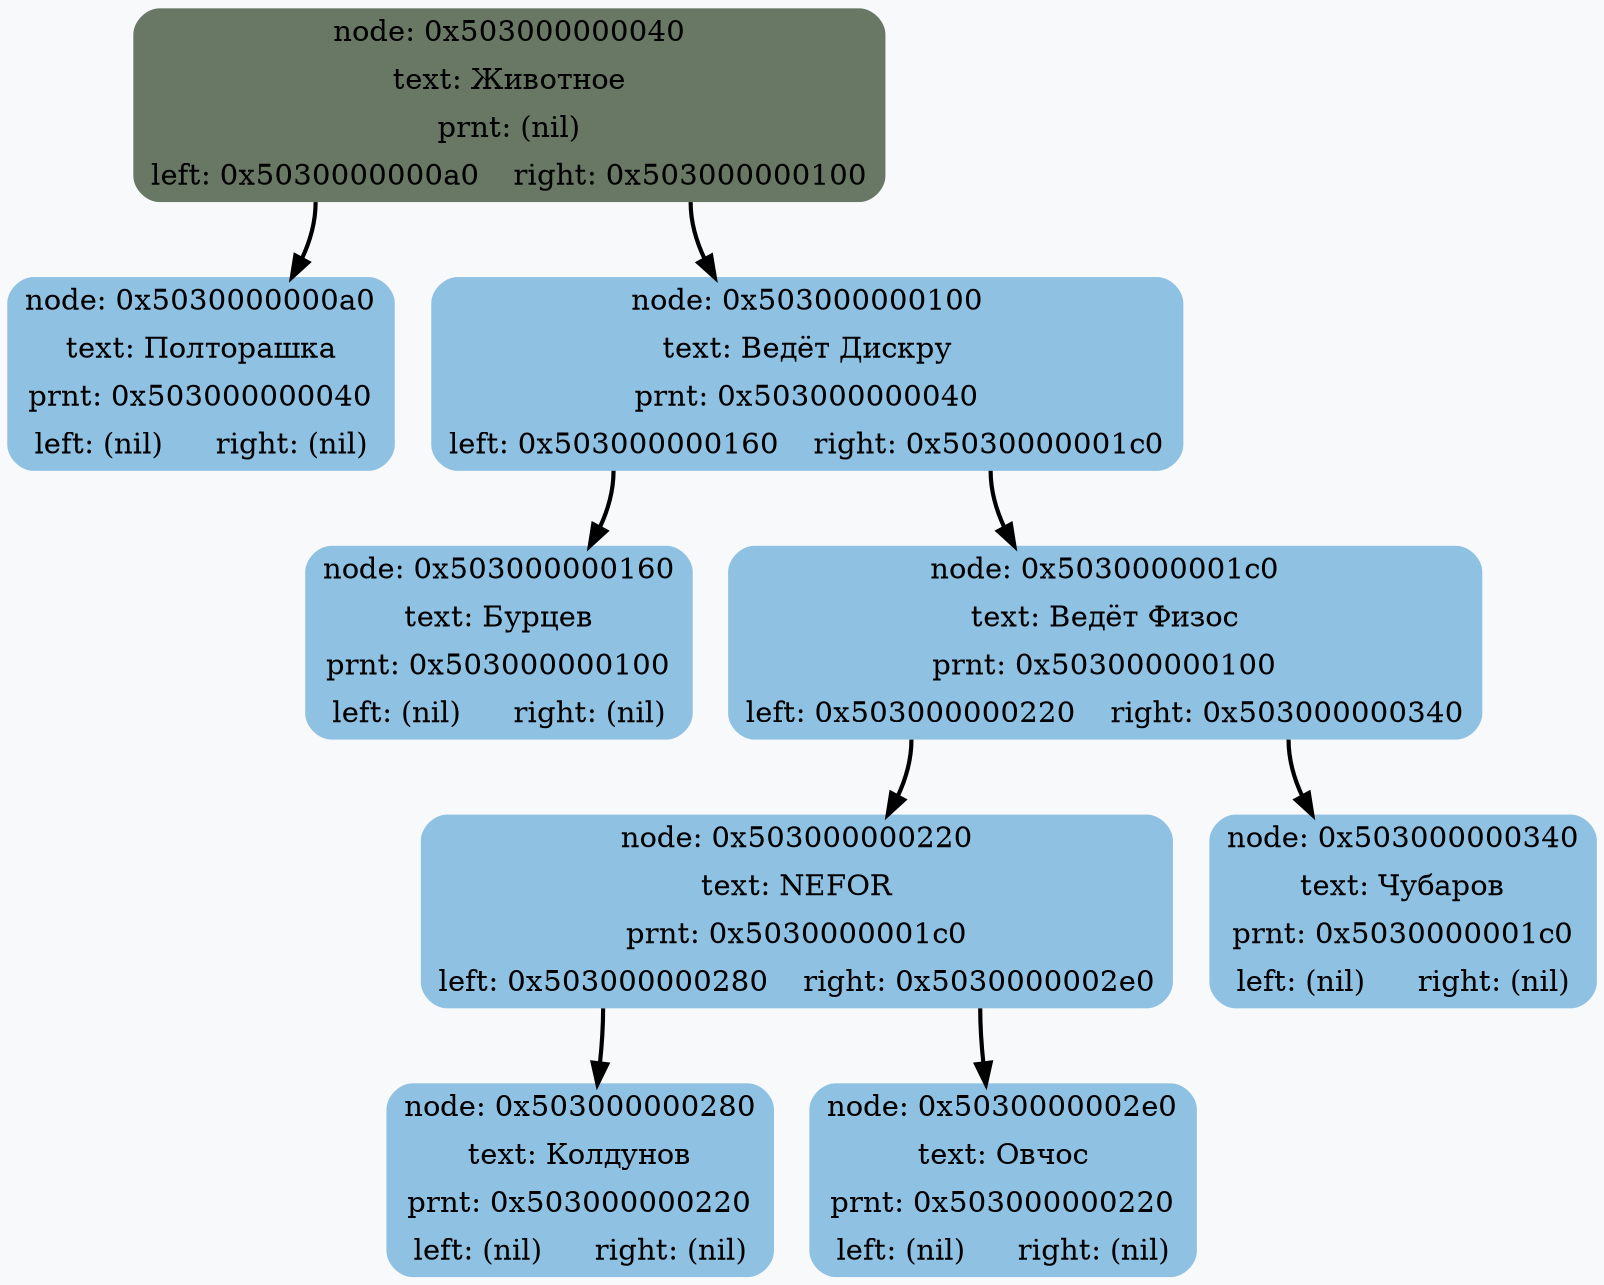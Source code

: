 digraph G {
	rankdir = HR;
	bgcolor="#F7F9FB"
	 node0x503000000040 [shape=Mrecord; style=filled; color="#687864"; label =  "{node: 0x503000000040 | text: Животное | prnt: (nil) | {<left>left: 0x5030000000a0 | <right>right: 0x503000000100}  }" ];
	 node0x503000000040:<left> -> node0x5030000000a0 [style=bold; weight=1000; ];
	 node0x503000000040:<right> -> node0x503000000100 [style=bold; weight=1000; ];
	 node0x5030000000a0 [shape=Mrecord; style=filled; color="#8FC1E3"; label =  "{node: 0x5030000000a0 | text: Полторашка | prnt: 0x503000000040 | {<left>left: (nil) | <right>right: (nil)}  }" ];
	 node0x503000000100 [shape=Mrecord; style=filled; color="#8FC1E3"; label =  "{node: 0x503000000100 | text: Ведёт Дискру | prnt: 0x503000000040 | {<left>left: 0x503000000160 | <right>right: 0x5030000001c0}  }" ];
	 node0x503000000100:<left> -> node0x503000000160 [style=bold; weight=1000; ];
	 node0x503000000100:<right> -> node0x5030000001c0 [style=bold; weight=1000; ];
	 node0x503000000160 [shape=Mrecord; style=filled; color="#8FC1E3"; label =  "{node: 0x503000000160 | text: Бурцев | prnt: 0x503000000100 | {<left>left: (nil) | <right>right: (nil)}  }" ];
	 node0x5030000001c0 [shape=Mrecord; style=filled; color="#8FC1E3"; label =  "{node: 0x5030000001c0 | text: Ведёт Физос | prnt: 0x503000000100 | {<left>left: 0x503000000220 | <right>right: 0x503000000340}  }" ];
	 node0x5030000001c0:<left> -> node0x503000000220 [style=bold; weight=1000; ];
	 node0x5030000001c0:<right> -> node0x503000000340 [style=bold; weight=1000; ];
	 node0x503000000220 [shape=Mrecord; style=filled; color="#8FC1E3"; label =  "{node: 0x503000000220 | text: NEFOR | prnt: 0x5030000001c0 | {<left>left: 0x503000000280 | <right>right: 0x5030000002e0}  }" ];
	 node0x503000000220:<left> -> node0x503000000280 [style=bold; weight=1000; ];
	 node0x503000000220:<right> -> node0x5030000002e0 [style=bold; weight=1000; ];
	 node0x503000000280 [shape=Mrecord; style=filled; color="#8FC1E3"; label =  "{node: 0x503000000280 | text: Колдунов | prnt: 0x503000000220 | {<left>left: (nil) | <right>right: (nil)}  }" ];
	 node0x5030000002e0 [shape=Mrecord; style=filled; color="#8FC1E3"; label =  "{node: 0x5030000002e0 | text: Овчос | prnt: 0x503000000220 | {<left>left: (nil) | <right>right: (nil)}  }" ];
	 node0x503000000340 [shape=Mrecord; style=filled; color="#8FC1E3"; label =  "{node: 0x503000000340 | text: Чубаров | prnt: 0x5030000001c0 | {<left>left: (nil) | <right>right: (nil)}  }" ];
}
